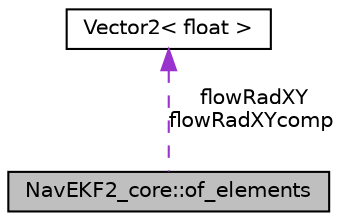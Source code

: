 digraph "NavEKF2_core::of_elements"
{
 // INTERACTIVE_SVG=YES
  edge [fontname="Helvetica",fontsize="10",labelfontname="Helvetica",labelfontsize="10"];
  node [fontname="Helvetica",fontsize="10",shape=record];
  Node1 [label="NavEKF2_core::of_elements",height=0.2,width=0.4,color="black", fillcolor="grey75", style="filled", fontcolor="black"];
  Node2 -> Node1 [dir="back",color="darkorchid3",fontsize="10",style="dashed",label=" flowRadXY\nflowRadXYcomp" ,fontname="Helvetica"];
  Node2 [label="Vector2\< float \>",height=0.2,width=0.4,color="black", fillcolor="white", style="filled",URL="$structVector2.html"];
}
